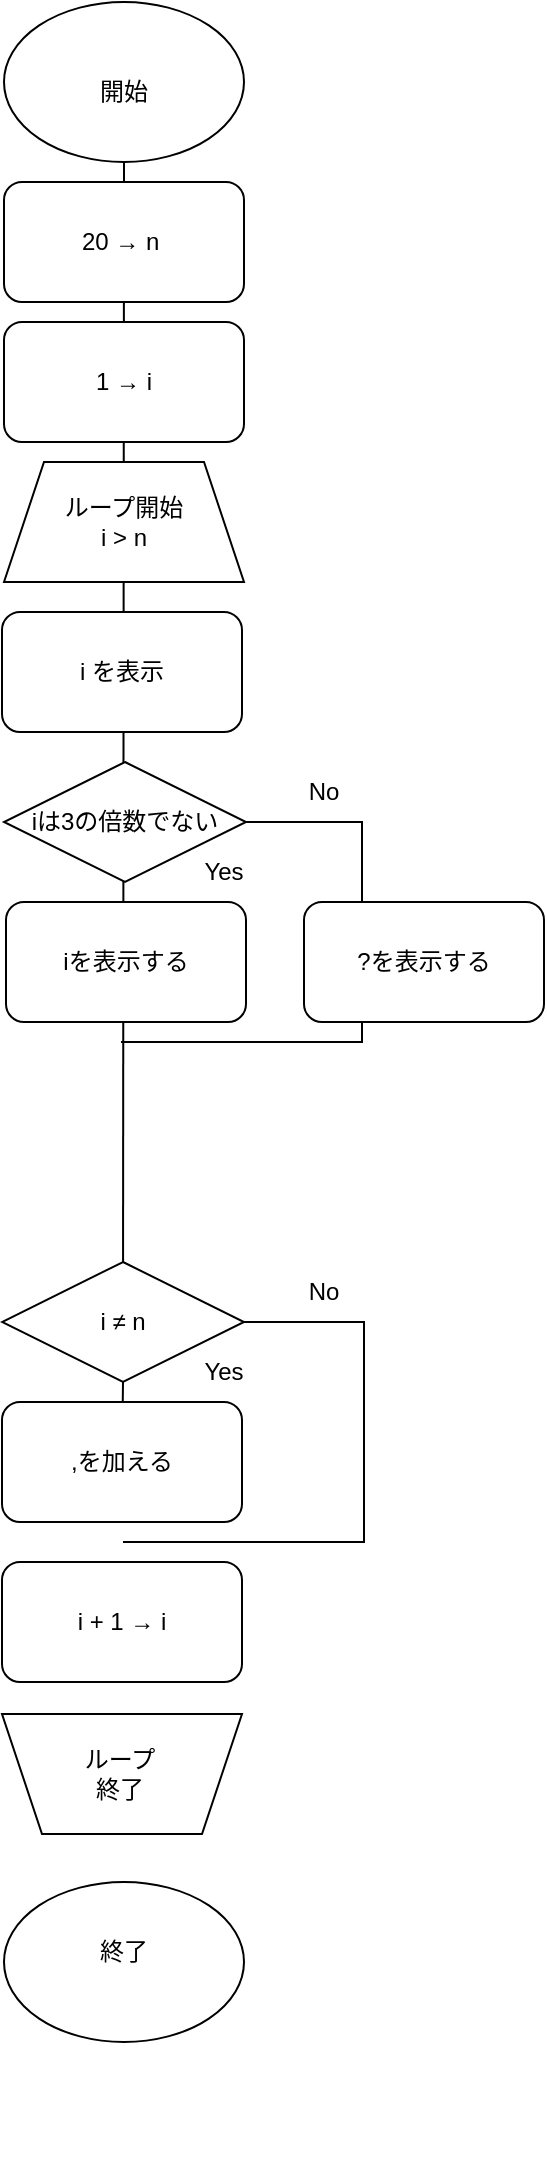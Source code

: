 <mxfile>
    <diagram id="XH0Vy2zy-eVzDtVqT014" name="ページ1">
        <mxGraphModel dx="601" dy="1788" grid="1" gridSize="10" guides="1" tooltips="1" connect="1" arrows="1" fold="1" page="1" pageScale="1" pageWidth="827" pageHeight="1169" math="0" shadow="0">
            <root>
                <mxCell id="0"/>
                <mxCell id="1" parent="0"/>
                <mxCell id="74" value="" style="shape=partialRectangle;whiteSpace=wrap;html=1;bottom=1;right=1;left=1;top=0;fillColor=none;routingCenterX=-0.5;rotation=-90;" vertex="1" parent="1">
                    <mxGeometry x="274" y="-755" width="110" height="120" as="geometry"/>
                </mxCell>
                <mxCell id="67" value="" style="endArrow=none;html=1;entryX=0.5;entryY=1;entryDx=0;entryDy=0;" parent="1" target="8" edge="1">
                    <mxGeometry width="50" height="50" relative="1" as="geometry">
                        <mxPoint x="270" y="-440" as="sourcePoint"/>
                        <mxPoint x="270" y="-1080" as="targetPoint"/>
                    </mxGeometry>
                </mxCell>
                <mxCell id="70" value="" style="shape=partialRectangle;whiteSpace=wrap;html=1;bottom=1;right=1;left=1;top=0;fillColor=none;routingCenterX=-0.5;rotation=-90;" parent="1" vertex="1">
                    <mxGeometry x="275" y="-505" width="110" height="120" as="geometry"/>
                </mxCell>
                <mxCell id="18" value="" style="endArrow=none;html=1;entryX=0.5;entryY=1;entryDx=0;entryDy=0;" parent="1" source="68" edge="1">
                    <mxGeometry width="50" height="50" relative="1" as="geometry">
                        <mxPoint x="270" y="-440" as="sourcePoint"/>
                        <mxPoint x="270" y="-1080" as="targetPoint"/>
                    </mxGeometry>
                </mxCell>
                <mxCell id="30" value="" style="group" parent="1" vertex="1" connectable="0">
                    <mxGeometry x="210" y="-180" width="120" height="100" as="geometry"/>
                </mxCell>
                <mxCell id="13" value="" style="ellipse;whiteSpace=wrap;html=1;" parent="30" vertex="1">
                    <mxGeometry y="-40" width="120" height="80" as="geometry"/>
                </mxCell>
                <mxCell id="15" value="終了" style="text;html=1;align=center;verticalAlign=middle;whiteSpace=wrap;rounded=0;" parent="30" vertex="1">
                    <mxGeometry x="30" y="-20" width="60" height="30" as="geometry"/>
                </mxCell>
                <mxCell id="3" value="ループ開始&lt;div&gt;i &amp;gt; n&lt;/div&gt;" style="shape=trapezoid;perimeter=trapezoidPerimeter;whiteSpace=wrap;html=1;fixedSize=1;" parent="1" vertex="1">
                    <mxGeometry x="210" y="-930" width="120" height="60" as="geometry"/>
                </mxCell>
                <mxCell id="11" value="" style="ellipse;whiteSpace=wrap;html=1;" parent="1" vertex="1">
                    <mxGeometry x="210" y="-1160" width="120" height="80" as="geometry"/>
                </mxCell>
                <mxCell id="14" value="開始" style="text;html=1;align=center;verticalAlign=middle;whiteSpace=wrap;rounded=0;" parent="1" vertex="1">
                    <mxGeometry x="240" y="-1130" width="60" height="30" as="geometry"/>
                </mxCell>
                <mxCell id="19" value="20 → n&amp;nbsp;" style="rounded=1;whiteSpace=wrap;html=1;" parent="1" vertex="1">
                    <mxGeometry x="210" y="-1070" width="120" height="60" as="geometry"/>
                </mxCell>
                <mxCell id="56" value="i + 1 → i" style="rounded=1;whiteSpace=wrap;html=1;" parent="1" vertex="1">
                    <mxGeometry x="209" y="-380" width="120" height="60" as="geometry"/>
                </mxCell>
                <mxCell id="59" value="" style="group" parent="1" vertex="1" connectable="0">
                    <mxGeometry x="209" y="-304" width="120" height="60" as="geometry"/>
                </mxCell>
                <mxCell id="54" value="" style="shape=trapezoid;perimeter=trapezoidPerimeter;whiteSpace=wrap;html=1;fixedSize=1;rotation=-180;" parent="59" vertex="1">
                    <mxGeometry width="120" height="60" as="geometry"/>
                </mxCell>
                <mxCell id="55" value="ループ&lt;div&gt;終了&lt;/div&gt;" style="text;html=1;align=center;verticalAlign=middle;whiteSpace=wrap;rounded=0;" parent="59" vertex="1">
                    <mxGeometry x="29" y="15" width="60" height="30" as="geometry"/>
                </mxCell>
                <mxCell id="65" value="1 → i" style="rounded=1;whiteSpace=wrap;html=1;" parent="1" vertex="1">
                    <mxGeometry x="210" y="-1000" width="120" height="60" as="geometry"/>
                </mxCell>
                <mxCell id="66" value="i を表示" style="rounded=1;whiteSpace=wrap;html=1;" parent="1" vertex="1">
                    <mxGeometry x="209" y="-855" width="120" height="60" as="geometry"/>
                </mxCell>
                <mxCell id="8" value=",を加える" style="rounded=1;whiteSpace=wrap;html=1;" parent="1" vertex="1">
                    <mxGeometry x="209" y="-460" width="120" height="60" as="geometry"/>
                </mxCell>
                <mxCell id="69" value="" style="endArrow=none;html=1;entryX=0.5;entryY=1;entryDx=0;entryDy=0;" parent="1" source="8" target="68" edge="1">
                    <mxGeometry width="50" height="50" relative="1" as="geometry">
                        <mxPoint x="269" y="-720" as="sourcePoint"/>
                        <mxPoint x="270" y="-1080" as="targetPoint"/>
                    </mxGeometry>
                </mxCell>
                <mxCell id="68" value="i ≠ n" style="rhombus;whiteSpace=wrap;html=1;" parent="1" vertex="1">
                    <mxGeometry x="209" y="-530" width="121" height="60" as="geometry"/>
                </mxCell>
                <mxCell id="71" value="No" style="text;html=1;align=center;verticalAlign=middle;whiteSpace=wrap;rounded=0;" parent="1" vertex="1">
                    <mxGeometry x="340" y="-530" width="60" height="30" as="geometry"/>
                </mxCell>
                <mxCell id="72" value="Yes" style="text;html=1;align=center;verticalAlign=middle;whiteSpace=wrap;rounded=0;" parent="1" vertex="1">
                    <mxGeometry x="290" y="-490" width="60" height="30" as="geometry"/>
                </mxCell>
                <mxCell id="73" value="iは3の倍数でない" style="rhombus;whiteSpace=wrap;html=1;" vertex="1" parent="1">
                    <mxGeometry x="210" y="-780" width="121" height="60" as="geometry"/>
                </mxCell>
                <mxCell id="75" value="No" style="text;html=1;align=center;verticalAlign=middle;whiteSpace=wrap;rounded=0;" vertex="1" parent="1">
                    <mxGeometry x="340" y="-780" width="60" height="30" as="geometry"/>
                </mxCell>
                <mxCell id="76" value="Yes" style="text;html=1;align=center;verticalAlign=middle;whiteSpace=wrap;rounded=0;" vertex="1" parent="1">
                    <mxGeometry x="290" y="-740" width="60" height="30" as="geometry"/>
                </mxCell>
                <mxCell id="77" value="iを表示する" style="rounded=1;whiteSpace=wrap;html=1;" vertex="1" parent="1">
                    <mxGeometry x="211" y="-710" width="120" height="60" as="geometry"/>
                </mxCell>
                <mxCell id="78" value="?を表示する" style="rounded=1;whiteSpace=wrap;html=1;" vertex="1" parent="1">
                    <mxGeometry x="360" y="-710" width="120" height="60" as="geometry"/>
                </mxCell>
            </root>
        </mxGraphModel>
    </diagram>
</mxfile>